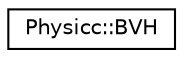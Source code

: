 digraph "Graphical Class Hierarchy"
{
 // LATEX_PDF_SIZE
  edge [fontname="Helvetica",fontsize="10",labelfontname="Helvetica",labelfontsize="10"];
  node [fontname="Helvetica",fontsize="10",shape=record];
  rankdir="LR";
  Node0 [label="Physicc::BVH",height=0.2,width=0.4,color="black", fillcolor="white", style="filled",URL="$classPhysicc_1_1BVH.html",tooltip=" "];
}
